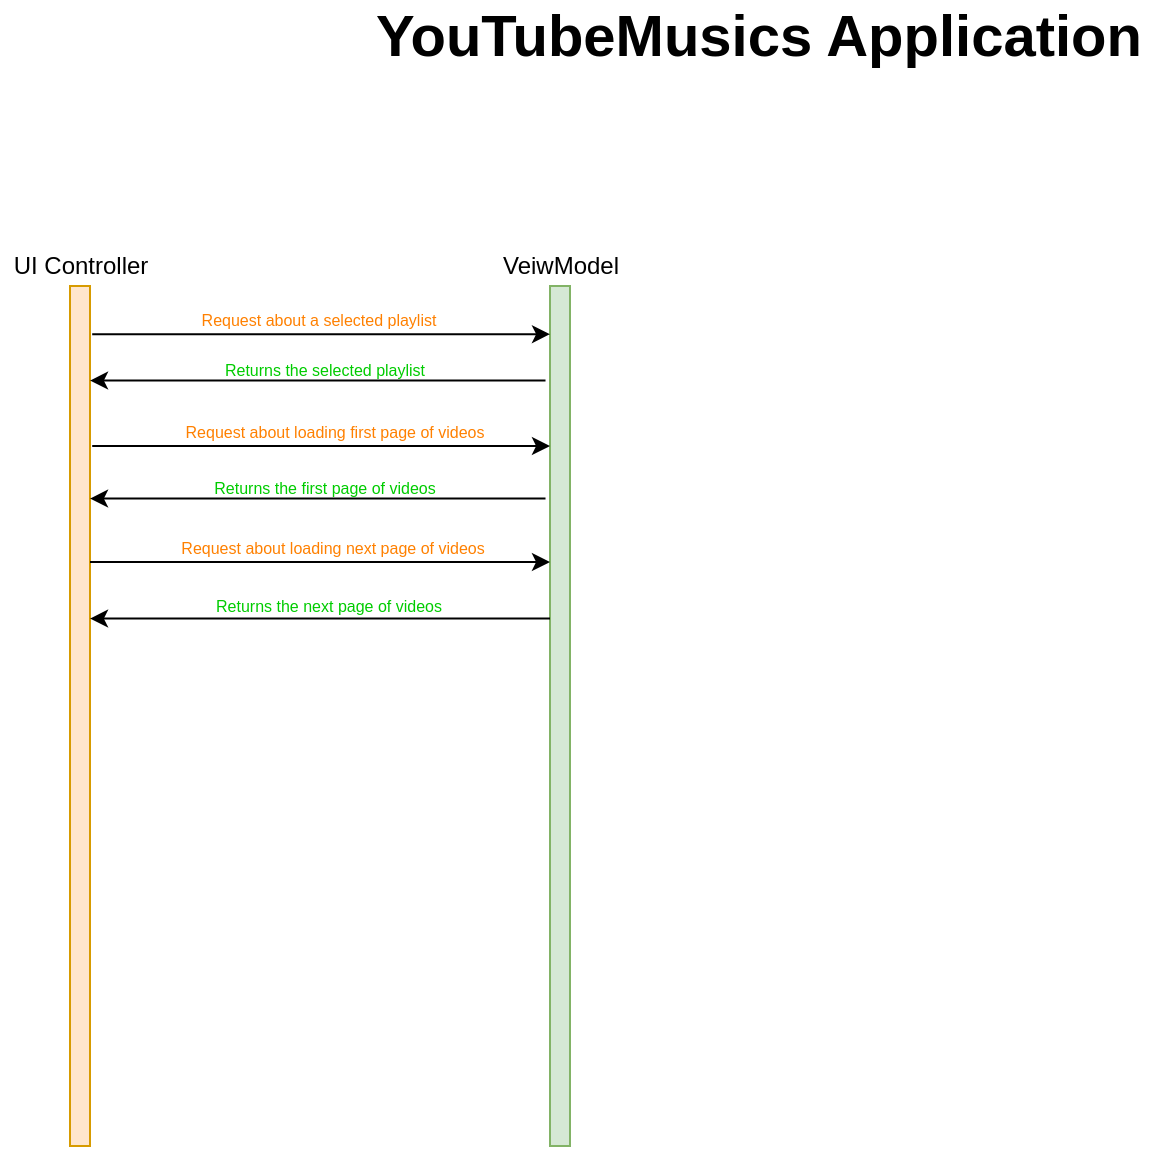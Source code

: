 <mxfile version="13.1.1" type="github">
  <diagram id="mbNYIMLCEVJ50ViFM4gS" name="Page-1">
    <mxGraphModel dx="981" dy="548" grid="1" gridSize="10" guides="1" tooltips="1" connect="1" arrows="1" fold="1" page="1" pageScale="1" pageWidth="827" pageHeight="1169" math="0" shadow="0">
      <root>
        <mxCell id="0" />
        <mxCell id="1" parent="0" />
        <mxCell id="Ga10xQ8F0QIaj1wGMNrL-1" value="&lt;b&gt;&lt;font style=&quot;font-size: 29px&quot;&gt;YouTubeMusics Application&lt;/font&gt;&lt;/b&gt;" style="text;html=1;align=center;verticalAlign=middle;resizable=0;points=[];autosize=1;" parent="1" vertex="1">
          <mxGeometry x="214" y="10" width="400" height="30" as="geometry" />
        </mxCell>
        <mxCell id="Ga10xQ8F0QIaj1wGMNrL-2" value="" style="html=1;points=[];perimeter=orthogonalPerimeter;fillColor=#ffe6cc;strokeColor=#d79b00;" parent="1" vertex="1">
          <mxGeometry x="70" y="150" width="10" height="430" as="geometry" />
        </mxCell>
        <mxCell id="Ga10xQ8F0QIaj1wGMNrL-3" value="UI Controller" style="text;html=1;align=center;verticalAlign=middle;resizable=0;points=[];autosize=1;" parent="1" vertex="1">
          <mxGeometry x="35" y="130" width="80" height="20" as="geometry" />
        </mxCell>
        <mxCell id="Ga10xQ8F0QIaj1wGMNrL-4" value="" style="html=1;points=[];perimeter=orthogonalPerimeter;fillColor=#d5e8d4;strokeColor=#82b366;" parent="1" vertex="1">
          <mxGeometry x="310" y="150" width="10" height="430" as="geometry" />
        </mxCell>
        <mxCell id="Ga10xQ8F0QIaj1wGMNrL-5" value="VeiwModel" style="text;html=1;align=center;verticalAlign=middle;resizable=0;points=[];autosize=1;" parent="1" vertex="1">
          <mxGeometry x="280" y="130" width="70" height="20" as="geometry" />
        </mxCell>
        <mxCell id="Ga10xQ8F0QIaj1wGMNrL-6" value="" style="endArrow=classic;html=1;exitX=1.11;exitY=0.056;exitDx=0;exitDy=0;exitPerimeter=0;entryX=0;entryY=0.056;entryDx=0;entryDy=0;entryPerimeter=0;" parent="1" source="Ga10xQ8F0QIaj1wGMNrL-2" target="Ga10xQ8F0QIaj1wGMNrL-4" edge="1">
          <mxGeometry width="50" height="50" relative="1" as="geometry">
            <mxPoint x="140" y="240" as="sourcePoint" />
            <mxPoint x="190" y="190" as="targetPoint" />
          </mxGeometry>
        </mxCell>
        <mxCell id="Ga10xQ8F0QIaj1wGMNrL-7" value="&lt;font style=&quot;font-size: 8px&quot;&gt;Request about a selected playlist&lt;/font&gt;" style="text;html=1;align=center;verticalAlign=middle;resizable=0;points=[];autosize=1;fontColor=#FF8000;fontStyle=0" parent="1" vertex="1">
          <mxGeometry x="129" y="156" width="130" height="20" as="geometry" />
        </mxCell>
        <mxCell id="Ga10xQ8F0QIaj1wGMNrL-8" value="" style="endArrow=classic;html=1;exitX=-0.224;exitY=0.11;exitDx=0;exitDy=0;exitPerimeter=0;entryX=1;entryY=0.11;entryDx=0;entryDy=0;entryPerimeter=0;" parent="1" source="Ga10xQ8F0QIaj1wGMNrL-4" target="Ga10xQ8F0QIaj1wGMNrL-2" edge="1">
          <mxGeometry width="50" height="50" relative="1" as="geometry">
            <mxPoint x="91.1" y="230.0" as="sourcePoint" />
            <mxPoint x="320.0" y="230.0" as="targetPoint" />
          </mxGeometry>
        </mxCell>
        <mxCell id="Ga10xQ8F0QIaj1wGMNrL-9" value="&lt;font style=&quot;font-size: 8px&quot;&gt;Returns the selected playlist&lt;/font&gt;" style="text;html=1;align=center;verticalAlign=middle;resizable=0;points=[];autosize=1;fontColor=#00CC00;" parent="1" vertex="1">
          <mxGeometry x="137" y="181" width="120" height="20" as="geometry" />
        </mxCell>
        <mxCell id="Ga10xQ8F0QIaj1wGMNrL-12" value="" style="endArrow=classic;html=1;exitX=1.11;exitY=0.056;exitDx=0;exitDy=0;exitPerimeter=0;entryX=0;entryY=0.056;entryDx=0;entryDy=0;entryPerimeter=0;" parent="1" edge="1">
          <mxGeometry width="50" height="50" relative="1" as="geometry">
            <mxPoint x="81.1" y="230.0" as="sourcePoint" />
            <mxPoint x="310.0" y="230.0" as="targetPoint" />
          </mxGeometry>
        </mxCell>
        <mxCell id="Ga10xQ8F0QIaj1wGMNrL-13" value="&lt;span style=&quot;font-size: 8px&quot;&gt;Request about loading first page of videos&lt;/span&gt;" style="text;html=1;align=center;verticalAlign=middle;resizable=0;points=[];autosize=1;fontColor=#FF8000;fontStyle=0" parent="1" vertex="1">
          <mxGeometry x="122" y="212" width="160" height="20" as="geometry" />
        </mxCell>
        <mxCell id="Ga10xQ8F0QIaj1wGMNrL-15" value="" style="endArrow=classic;html=1;exitX=-0.224;exitY=0.11;exitDx=0;exitDy=0;exitPerimeter=0;entryX=1;entryY=0.11;entryDx=0;entryDy=0;entryPerimeter=0;" parent="1" edge="1">
          <mxGeometry width="50" height="50" relative="1" as="geometry">
            <mxPoint x="307.76" y="256.3" as="sourcePoint" />
            <mxPoint x="80" y="256.3" as="targetPoint" />
          </mxGeometry>
        </mxCell>
        <mxCell id="Ga10xQ8F0QIaj1wGMNrL-16" value="&lt;font style=&quot;font-size: 8px&quot;&gt;Returns the first page of videos&lt;/font&gt;" style="text;html=1;align=center;verticalAlign=middle;resizable=0;points=[];autosize=1;fontColor=#00CC00;" parent="1" vertex="1">
          <mxGeometry x="132" y="240" width="130" height="20" as="geometry" />
        </mxCell>
        <mxCell id="RqTs_e-rJvN9Xh47UHSD-1" value="" style="endArrow=classic;html=1;exitX=1.11;exitY=0.056;exitDx=0;exitDy=0;exitPerimeter=0;" edge="1" parent="1" target="Ga10xQ8F0QIaj1wGMNrL-4">
          <mxGeometry width="50" height="50" relative="1" as="geometry">
            <mxPoint x="80.0" y="288" as="sourcePoint" />
            <mxPoint x="308.9" y="288" as="targetPoint" />
          </mxGeometry>
        </mxCell>
        <mxCell id="RqTs_e-rJvN9Xh47UHSD-2" value="&lt;span style=&quot;font-size: 8px&quot;&gt;Request about loading next page of videos&lt;/span&gt;" style="text;html=1;align=center;verticalAlign=middle;resizable=0;points=[];autosize=1;fontColor=#FF8000;fontStyle=0" vertex="1" parent="1">
          <mxGeometry x="115.9" y="270" width="170" height="20" as="geometry" />
        </mxCell>
        <mxCell id="RqTs_e-rJvN9Xh47UHSD-3" value="" style="endArrow=classic;html=1;exitX=-0.224;exitY=0.11;exitDx=0;exitDy=0;exitPerimeter=0;" edge="1" parent="1" target="Ga10xQ8F0QIaj1wGMNrL-2">
          <mxGeometry width="50" height="50" relative="1" as="geometry">
            <mxPoint x="310" y="316.3" as="sourcePoint" />
            <mxPoint x="82.24" y="316.3" as="targetPoint" />
          </mxGeometry>
        </mxCell>
        <mxCell id="RqTs_e-rJvN9Xh47UHSD-4" value="&lt;font style=&quot;font-size: 8px&quot;&gt;Returns the next page of videos&lt;/font&gt;" style="text;html=1;align=center;verticalAlign=middle;resizable=0;points=[];autosize=1;fontColor=#00CC00;" vertex="1" parent="1">
          <mxGeometry x="134.24" y="299" width="130" height="20" as="geometry" />
        </mxCell>
      </root>
    </mxGraphModel>
  </diagram>
</mxfile>
